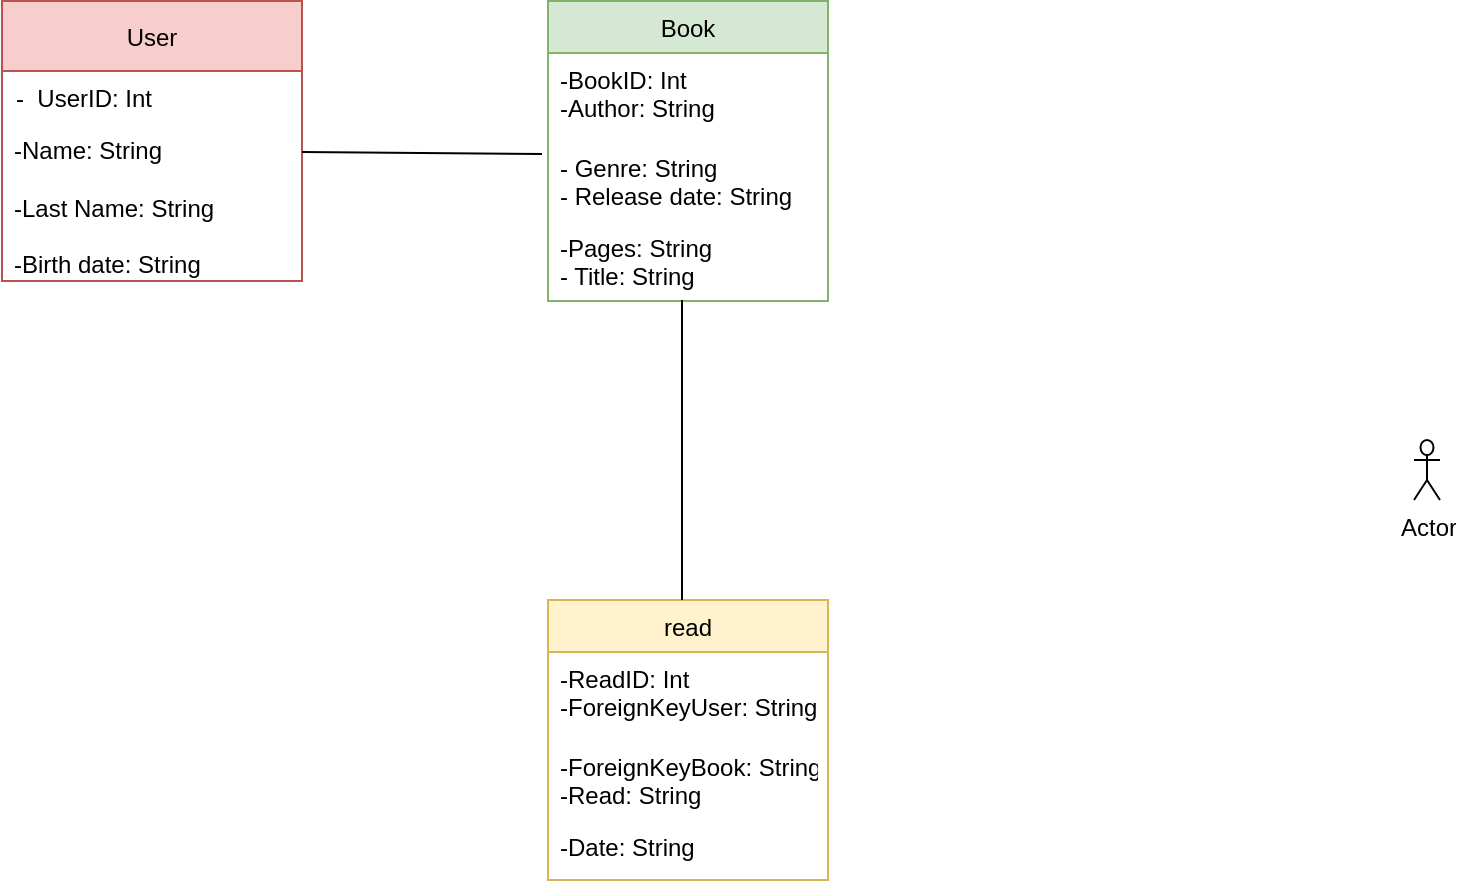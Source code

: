 <mxfile pages="1" version="11.2.4" type="device"><diagram id="crutBd7THFW0AmkOsJe0" name="Page-1"><mxGraphModel dx="868" dy="481" grid="1" gridSize="10" guides="1" tooltips="1" connect="1" arrows="1" fold="1" page="1" pageScale="1" pageWidth="827" pageHeight="1169" math="0" shadow="0"><root><mxCell id="0"/><mxCell id="1" parent="0"/><mxCell id="MovyhPGQsb5LgOlyN4lU-1" value="User" style="swimlane;fontStyle=0;childLayout=stackLayout;horizontal=1;startSize=35;fillColor=#f8cecc;horizontalStack=0;resizeParent=1;resizeParentMax=0;resizeLast=0;collapsible=1;marginBottom=0;strokeColor=#b85450;" vertex="1" parent="1"><mxGeometry y="20.5" width="150" height="140" as="geometry"><mxRectangle width="60" height="26" as="alternateBounds"/></mxGeometry></mxCell><mxCell id="MovyhPGQsb5LgOlyN4lU-2" value="-  UserID: Int" style="text;align=left;verticalAlign=top;spacingLeft=5;spacingRight=4;overflow=hidden;rotatable=0;points=[[0,0.5],[1,0.5]];portConstraint=eastwest;" vertex="1" parent="MovyhPGQsb5LgOlyN4lU-1"><mxGeometry y="35" width="150" height="26" as="geometry"/></mxCell><mxCell id="MovyhPGQsb5LgOlyN4lU-3" value="-Name: String&#xA;&#xA;" style="text;strokeColor=none;fillColor=none;align=left;verticalAlign=top;spacingLeft=4;spacingRight=4;overflow=hidden;rotatable=0;points=[[0,0.5],[1,0.5]];portConstraint=eastwest;" vertex="1" parent="MovyhPGQsb5LgOlyN4lU-1"><mxGeometry y="61" width="150" height="29" as="geometry"/></mxCell><mxCell id="MovyhPGQsb5LgOlyN4lU-4" value="-Last Name: String&#xA;&#xA;-Birth date: String&#xA;&#xA;" style="text;strokeColor=none;fillColor=none;align=left;verticalAlign=top;spacingLeft=4;spacingRight=4;overflow=hidden;rotatable=0;points=[[0,0.5],[1,0.5]];portConstraint=eastwest;" vertex="1" parent="MovyhPGQsb5LgOlyN4lU-1"><mxGeometry y="90" width="150" height="50" as="geometry"/></mxCell><mxCell id="MovyhPGQsb5LgOlyN4lU-5" value="Actor" style="shape=umlActor;verticalLabelPosition=bottom;labelBackgroundColor=#ffffff;verticalAlign=top;html=1;" vertex="1" parent="1"><mxGeometry x="706" y="240" width="13" height="30" as="geometry"/></mxCell><mxCell id="MovyhPGQsb5LgOlyN4lU-6" value="Book" style="swimlane;fontStyle=0;childLayout=stackLayout;horizontal=1;startSize=26;fillColor=#d5e8d4;horizontalStack=0;resizeParent=1;resizeParentMax=0;resizeLast=0;collapsible=1;marginBottom=0;strokeColor=#82b366;" vertex="1" parent="1"><mxGeometry x="273" y="20.5" width="140" height="150" as="geometry"/></mxCell><mxCell id="MovyhPGQsb5LgOlyN4lU-7" value="-BookID: Int&#xA;-Author: String&#xA;" style="text;strokeColor=none;fillColor=none;align=left;verticalAlign=top;spacingLeft=4;spacingRight=4;overflow=hidden;rotatable=0;points=[[0,0.5],[1,0.5]];portConstraint=eastwest;" vertex="1" parent="MovyhPGQsb5LgOlyN4lU-6"><mxGeometry y="26" width="140" height="44" as="geometry"/></mxCell><mxCell id="MovyhPGQsb5LgOlyN4lU-8" value="- Genre: String&#xA;- Release date: String&#xA;" style="text;strokeColor=none;fillColor=none;align=left;verticalAlign=top;spacingLeft=4;spacingRight=4;overflow=hidden;rotatable=0;points=[[0,0.5],[1,0.5]];portConstraint=eastwest;" vertex="1" parent="MovyhPGQsb5LgOlyN4lU-6"><mxGeometry y="70" width="140" height="40" as="geometry"/></mxCell><mxCell id="MovyhPGQsb5LgOlyN4lU-9" value="-Pages: String&#xA;- Title: String&#xA;" style="text;strokeColor=none;fillColor=none;align=left;verticalAlign=top;spacingLeft=4;spacingRight=4;overflow=hidden;rotatable=0;points=[[0,0.5],[1,0.5]];portConstraint=eastwest;" vertex="1" parent="MovyhPGQsb5LgOlyN4lU-6"><mxGeometry y="110" width="140" height="40" as="geometry"/></mxCell><mxCell id="MovyhPGQsb5LgOlyN4lU-10" value="read" style="swimlane;fontStyle=0;childLayout=stackLayout;horizontal=1;startSize=26;fillColor=#fff2cc;horizontalStack=0;resizeParent=1;resizeParentMax=0;resizeLast=0;collapsible=1;marginBottom=0;strokeColor=#d6b656;" vertex="1" parent="1"><mxGeometry x="273" y="320" width="140" height="140" as="geometry"/></mxCell><mxCell id="MovyhPGQsb5LgOlyN4lU-11" value="-ReadID: Int&#xA;-ForeignKeyUser: String&#xA;" style="text;strokeColor=none;fillColor=none;align=left;verticalAlign=top;spacingLeft=4;spacingRight=4;overflow=hidden;rotatable=0;points=[[0,0.5],[1,0.5]];portConstraint=eastwest;" vertex="1" parent="MovyhPGQsb5LgOlyN4lU-10"><mxGeometry y="26" width="140" height="44" as="geometry"/></mxCell><mxCell id="MovyhPGQsb5LgOlyN4lU-12" value="-ForeignKeyBook: String&#xA;-Read: String&#xA;" style="text;strokeColor=none;fillColor=none;align=left;verticalAlign=top;spacingLeft=4;spacingRight=4;overflow=hidden;rotatable=0;points=[[0,0.5],[1,0.5]];portConstraint=eastwest;" vertex="1" parent="MovyhPGQsb5LgOlyN4lU-10"><mxGeometry y="70" width="140" height="40" as="geometry"/></mxCell><mxCell id="MovyhPGQsb5LgOlyN4lU-13" value="-Date: String" style="text;strokeColor=none;fillColor=none;align=left;verticalAlign=top;spacingLeft=4;spacingRight=4;overflow=hidden;rotatable=0;points=[[0,0.5],[1,0.5]];portConstraint=eastwest;" vertex="1" parent="MovyhPGQsb5LgOlyN4lU-10"><mxGeometry y="110" width="140" height="30" as="geometry"/></mxCell><mxCell id="MovyhPGQsb5LgOlyN4lU-14" value="" style="endArrow=none;html=1;exitX=1;exitY=0.5;exitDx=0;exitDy=0;" edge="1" parent="1" source="MovyhPGQsb5LgOlyN4lU-3"><mxGeometry width="50" height="50" relative="1" as="geometry"><mxPoint x="10" y="530" as="sourcePoint"/><mxPoint x="270" y="97" as="targetPoint"/></mxGeometry></mxCell><mxCell id="MovyhPGQsb5LgOlyN4lU-15" value="" style="endArrow=none;html=1;" edge="1" parent="1"><mxGeometry width="50" height="50" relative="1" as="geometry"><mxPoint x="340" y="320" as="sourcePoint"/><mxPoint x="340" y="170" as="targetPoint"/></mxGeometry></mxCell></root></mxGraphModel></diagram></mxfile>